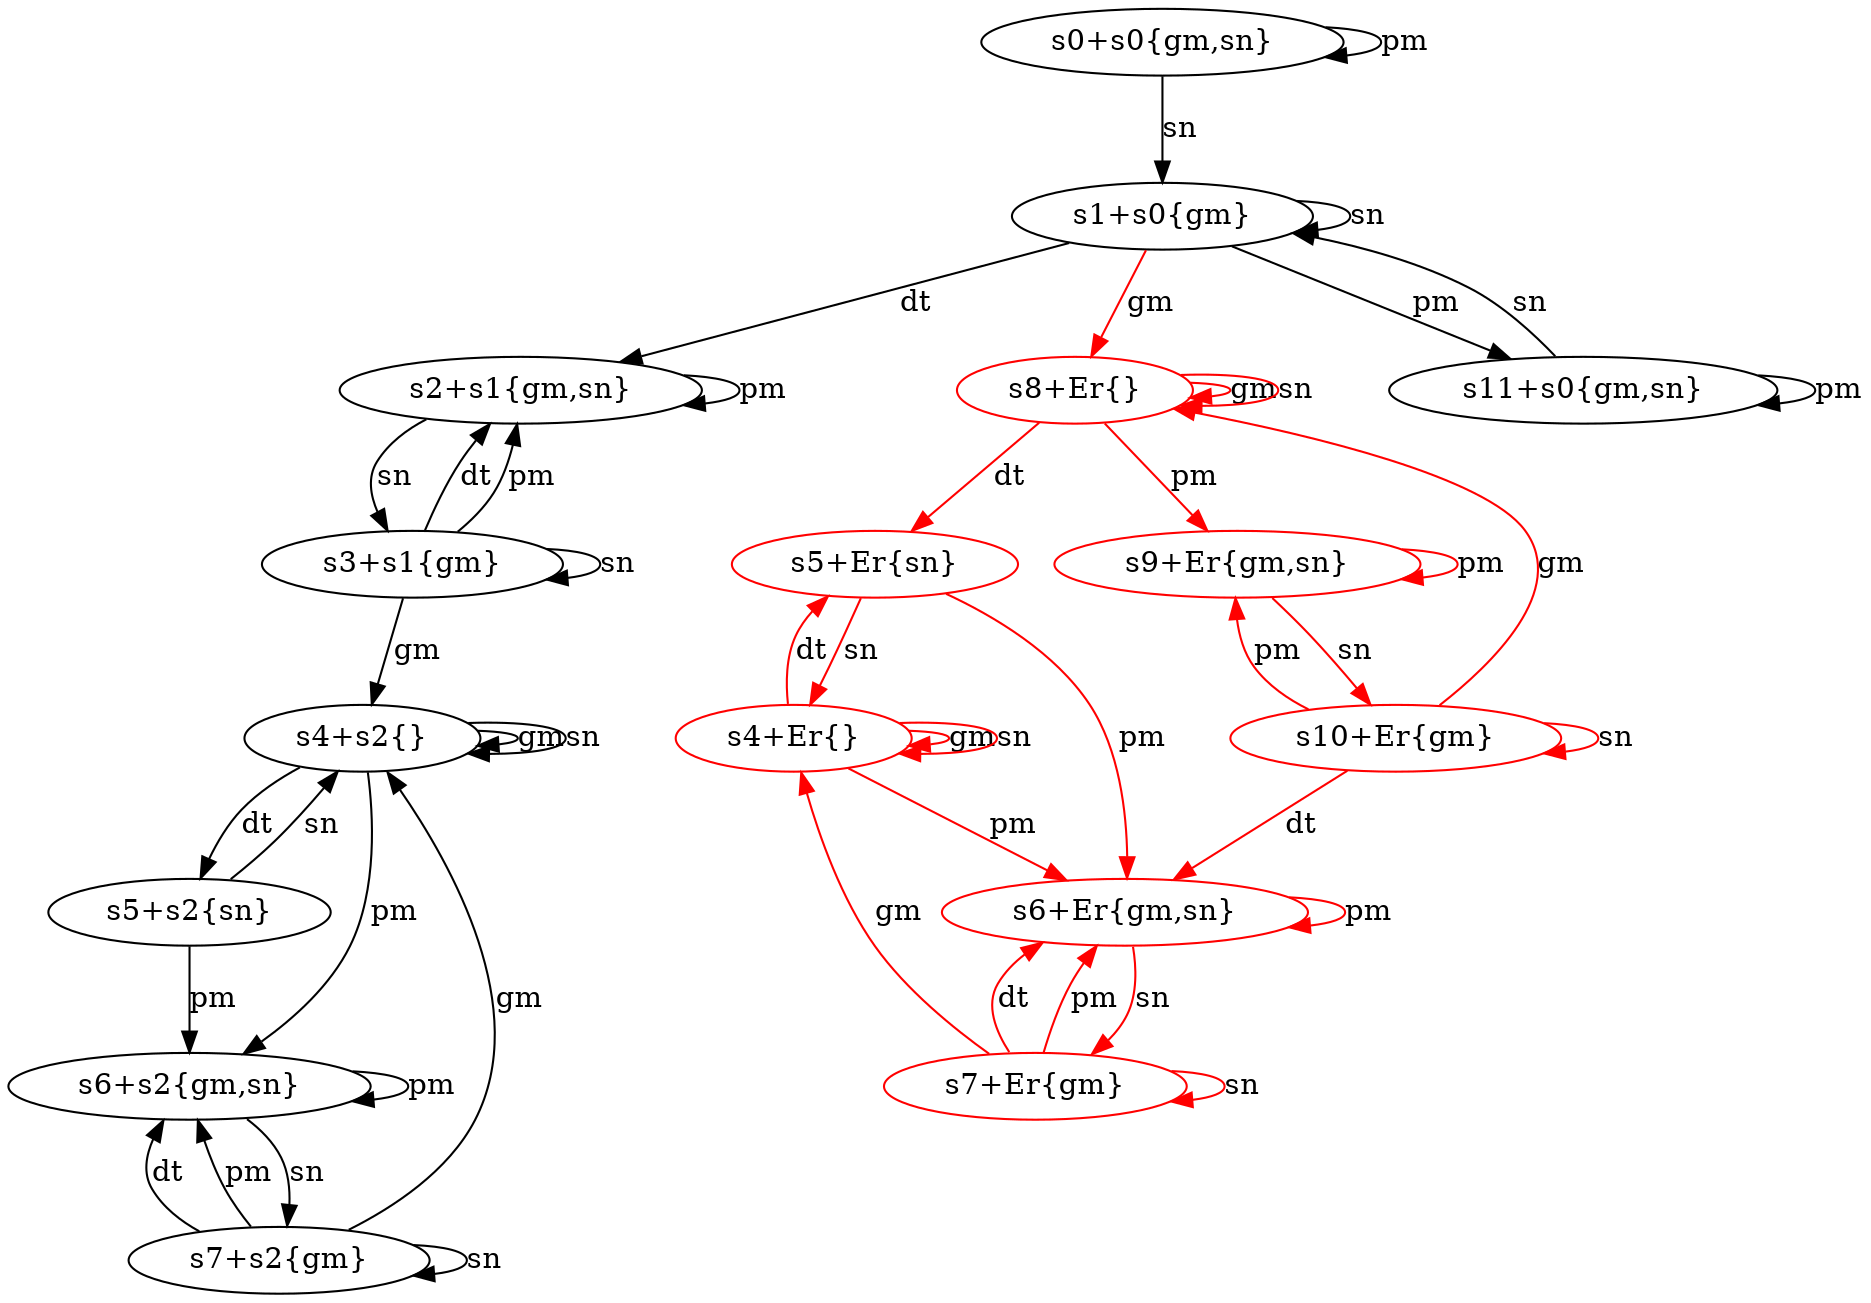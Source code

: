 digraph DCRGraph{
node [shape=ellipse, width=.25, height=.25]; 
"s0+s0" [ label = "s0+s0{gm,sn}"]; 
"s1+s0" [ label = "s1+s0{gm}"]; 
"s2+s1" [ label = "s2+s1{gm,sn}"]; 
"s3+s1" [ label = "s3+s1{gm}"]; 
"s4+s2" [ label = "s4+s2{}"]; 
"s4+Er" [ label = "s4+Er{}", color = red]; 
"s5+s2" [ label = "s5+s2{sn}"]; 
"s5+Er" [ label = "s5+Er{sn}", color = red]; 
"s6+s2" [ label = "s6+s2{gm,sn}"]; 
"s6+Er" [ label = "s6+Er{gm,sn}", color = red]; 
"s7+s2" [ label = "s7+s2{gm}"]; 
"s7+Er" [ label = "s7+Er{gm}", color = red]; 
"s8+Er" [ label = "s8+Er{}", color = red]; 
"s9+Er" [ label = "s9+Er{gm,sn}", color = red]; 
"s10+Er" [ label = "s10+Er{gm}", color = red]; 
"s11+s0" [ label = "s11+s0{gm,sn}"]; 
"s0+s0" -> "s0+s0"[label = "pm"]; 
"s0+s0" -> "s1+s0"[label = "sn"]; 
"s1+s0" -> "s2+s1"[label = "dt"]; 
"s1+s0" -> "s8+Er"[label = "gm", color = red ]; 
"s1+s0" -> "s11+s0"[label = "pm"]; 
"s1+s0" -> "s1+s0"[label = "sn"]; 
"s2+s1" -> "s2+s1"[label = "pm"]; 
"s2+s1" -> "s3+s1"[label = "sn"]; 
"s3+s1" -> "s2+s1"[label = "dt"]; 
"s3+s1" -> "s4+s2"[label = "gm"]; 
"s3+s1" -> "s2+s1"[label = "pm"]; 
"s3+s1" -> "s3+s1"[label = "sn"]; 
"s4+s2" -> "s5+s2"[label = "dt"]; 
"s4+s2" -> "s4+s2"[label = "gm"]; 
"s4+s2" -> "s6+s2"[label = "pm"]; 
"s4+s2" -> "s4+s2"[label = "sn"]; 
"s4+Er" -> "s5+Er"[label = "dt", color = red ]; 
"s4+Er" -> "s4+Er"[label = "gm", color = red ]; 
"s4+Er" -> "s6+Er"[label = "pm", color = red ]; 
"s4+Er" -> "s4+Er"[label = "sn", color = red ]; 
"s5+s2" -> "s6+s2"[label = "pm"]; 
"s5+s2" -> "s4+s2"[label = "sn"]; 
"s5+Er" -> "s6+Er"[label = "pm", color = red ]; 
"s5+Er" -> "s4+Er"[label = "sn", color = red ]; 
"s6+s2" -> "s6+s2"[label = "pm"]; 
"s6+s2" -> "s7+s2"[label = "sn"]; 
"s6+Er" -> "s6+Er"[label = "pm", color = red ]; 
"s6+Er" -> "s7+Er"[label = "sn", color = red ]; 
"s7+s2" -> "s6+s2"[label = "dt"]; 
"s7+s2" -> "s4+s2"[label = "gm"]; 
"s7+s2" -> "s6+s2"[label = "pm"]; 
"s7+s2" -> "s7+s2"[label = "sn"]; 
"s7+Er" -> "s6+Er"[label = "dt", color = red ]; 
"s7+Er" -> "s4+Er"[label = "gm", color = red ]; 
"s7+Er" -> "s6+Er"[label = "pm", color = red ]; 
"s7+Er" -> "s7+Er"[label = "sn", color = red ]; 
"s8+Er" -> "s5+Er"[label = "dt", color = red ]; 
"s8+Er" -> "s8+Er"[label = "gm", color = red ]; 
"s8+Er" -> "s9+Er"[label = "pm", color = red ]; 
"s8+Er" -> "s8+Er"[label = "sn", color = red ]; 
"s9+Er" -> "s9+Er"[label = "pm", color = red ]; 
"s9+Er" -> "s10+Er"[label = "sn", color = red ]; 
"s10+Er" -> "s6+Er"[label = "dt", color = red ]; 
"s10+Er" -> "s8+Er"[label = "gm", color = red ]; 
"s10+Er" -> "s9+Er"[label = "pm", color = red ]; 
"s10+Er" -> "s10+Er"[label = "sn", color = red ]; 
"s11+s0" -> "s11+s0"[label = "pm"]; 
"s11+s0" -> "s1+s0"[label = "sn"]; 
}